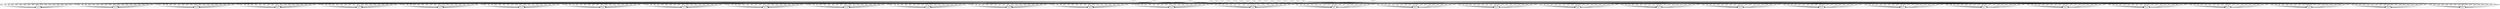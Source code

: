 digraph G {
TC1 -> RL16 [ label="fail" ];
TC1 -> RL18 [ label="fail" ];
TC1 -> RL22 [ label="fail" ];
TC1 -> RL28 [ label="fail" ];
TC1 -> RL29 [ label="fail" ];
TC1 -> RL33 [ label="fail" ];
TC1 -> RL34 [ label="fail" ];
TC1 -> RL36 [ label="fail" ];
TC1 -> RL37 [ label="fail" ];
TC1 -> RL39 [ label="fail" ];
TC1 -> RL46 [ label="fail" ];
TC1 -> RL48 [ label="fail" ];
TC1 -> RL58 [ label="fail" ];
TC1 -> RL59 [ label="fail" ];
TC1 -> RL60 [ label="fail" ];
TC1 -> RL61 [ label="fail" ];
TC1 -> RL62 [ label="fail" ];
TC1 -> RL63 [ label="fail" ];
TC1 -> RL65 [ label="fail" ];
TC1 -> RL72 [ label="fail" ];
TC1 -> RL74 [ label="fail" ];
TC1 -> RL76 [ label="fail" ];
TC1 -> RL78 [ label="fail" ];
TC1 -> RL79 [ label="fail" ];
TC1 -> RL83 [ label="fail" ];
TC1 -> RL84 [ label="fail" ];
TC1 -> RL85 [ label="fail" ];
TC1 -> RL86 [ label="fail" ];
TC1 -> RL88 [ label="fail" ];
TC1 -> RL94 [ label="fail" ];
TC2 -> RL16 [ label="fail" ];
TC2 -> RL18 [ label="fail" ];
TC2 -> RL22 [ label="fail" ];
TC2 -> RL28 [ label="fail" ];
TC2 -> RL29 [ label="fail" ];
TC2 -> RL33 [ label="fail" ];
TC2 -> RL34 [ label="fail" ];
TC2 -> RL36 [ label="fail" ];
TC2 -> RL37 [ label="fail" ];
TC2 -> RL39 [ label="fail" ];
TC2 -> RL46 [ label="fail" ];
TC2 -> RL48 [ label="fail" ];
TC2 -> RL58 [ label="fail" ];
TC2 -> RL59 [ label="fail" ];
TC2 -> RL60 [ label="fail" ];
TC2 -> RL61 [ label="fail" ];
TC2 -> RL62 [ label="fail" ];
TC2 -> RL63 [ label="fail" ];
TC2 -> RL65 [ label="fail" ];
TC2 -> RL72 [ label="fail" ];
TC2 -> RL74 [ label="fail" ];
TC2 -> RL76 [ label="fail" ];
TC2 -> RL78 [ label="fail" ];
TC2 -> RL79 [ label="fail" ];
TC2 -> RL83 [ label="fail" ];
TC2 -> RL84 [ label="fail" ];
TC2 -> RL85 [ label="fail" ];
TC2 -> RL86 [ label="fail" ];
TC2 -> RL88 [ label="fail" ];
TC2 -> RL94 [ label="fail" ];
TC3 -> RL16 [ label="pass" ];
TC3 -> RL18 [ label="pass" ];
TC3 -> RL22 [ label="pass" ];
TC3 -> RL28 [ label="pass" ];
TC3 -> RL29 [ label="pass" ];
TC3 -> RL33 [ label="pass" ];
TC3 -> RL34 [ label="pass" ];
TC3 -> RL36 [ label="pass" ];
TC3 -> RL37 [ label="pass" ];
TC3 -> RL39 [ label="pass" ];
TC3 -> RL46 [ label="pass" ];
TC3 -> RL48 [ label="pass" ];
TC3 -> RL52 [ label="pass" ];
TC3 -> RL58 [ label="pass" ];
TC3 -> RL59 [ label="pass" ];
TC3 -> RL60 [ label="pass" ];
TC3 -> RL61 [ label="pass" ];
TC3 -> RL62 [ label="pass" ];
TC3 -> RL63 [ label="pass" ];
TC3 -> RL65 [ label="pass" ];
TC3 -> RL72 [ label="pass" ];
TC3 -> RL74 [ label="pass" ];
TC3 -> RL76 [ label="pass" ];
TC3 -> RL78 [ label="pass" ];
TC3 -> RL79 [ label="pass" ];
TC3 -> RL83 [ label="pass" ];
TC3 -> RL84 [ label="pass" ];
TC3 -> RL85 [ label="pass" ];
TC3 -> RL86 [ label="pass" ];
TC3 -> RL88 [ label="pass" ];
TC3 -> RL94 [ label="pass" ];
TC4 -> RL16 [ label="pass" ];
TC4 -> RL18 [ label="pass" ];
TC4 -> RL22 [ label="pass" ];
TC4 -> RL28 [ label="pass" ];
TC4 -> RL29 [ label="pass" ];
TC4 -> RL33 [ label="pass" ];
TC4 -> RL34 [ label="pass" ];
TC4 -> RL36 [ label="pass" ];
TC4 -> RL37 [ label="pass" ];
TC4 -> RL39 [ label="pass" ];
TC4 -> RL46 [ label="pass" ];
TC4 -> RL48 [ label="pass" ];
TC4 -> RL52 [ label="pass" ];
TC4 -> RL58 [ label="pass" ];
TC4 -> RL59 [ label="pass" ];
TC4 -> RL60 [ label="pass" ];
TC4 -> RL61 [ label="pass" ];
TC4 -> RL62 [ label="pass" ];
TC4 -> RL63 [ label="pass" ];
TC4 -> RL65 [ label="pass" ];
TC4 -> RL72 [ label="pass" ];
TC4 -> RL74 [ label="pass" ];
TC4 -> RL76 [ label="pass" ];
TC4 -> RL78 [ label="pass" ];
TC4 -> RL79 [ label="pass" ];
TC4 -> RL83 [ label="pass" ];
TC4 -> RL84 [ label="pass" ];
TC4 -> RL85 [ label="pass" ];
TC4 -> RL86 [ label="pass" ];
TC4 -> RL88 [ label="pass" ];
TC4 -> RL94 [ label="pass" ];
TC5 -> RL16 [ label="pass" ];
TC5 -> RL18 [ label="pass" ];
TC5 -> RL22 [ label="pass" ];
TC5 -> RL28 [ label="pass" ];
TC5 -> RL29 [ label="pass" ];
TC5 -> RL33 [ label="pass" ];
TC5 -> RL34 [ label="pass" ];
TC5 -> RL36 [ label="pass" ];
TC5 -> RL37 [ label="pass" ];
TC5 -> RL39 [ label="pass" ];
TC5 -> RL46 [ label="pass" ];
TC5 -> RL48 [ label="pass" ];
TC5 -> RL52 [ label="pass" ];
TC5 -> RL58 [ label="pass" ];
TC5 -> RL59 [ label="pass" ];
TC5 -> RL60 [ label="pass" ];
TC5 -> RL61 [ label="pass" ];
TC5 -> RL62 [ label="pass" ];
TC5 -> RL63 [ label="pass" ];
TC5 -> RL65 [ label="pass" ];
TC5 -> RL72 [ label="pass" ];
TC5 -> RL74 [ label="pass" ];
TC5 -> RL76 [ label="pass" ];
TC5 -> RL78 [ label="pass" ];
TC5 -> RL79 [ label="pass" ];
TC5 -> RL83 [ label="pass" ];
TC5 -> RL84 [ label="pass" ];
TC5 -> RL85 [ label="pass" ];
TC5 -> RL86 [ label="pass" ];
TC5 -> RL88 [ label="pass" ];
TC5 -> RL94 [ label="pass" ];
TC6 -> RL16 [ label="pass" ];
TC6 -> RL18 [ label="pass" ];
TC6 -> RL22 [ label="pass" ];
TC6 -> RL28 [ label="pass" ];
TC6 -> RL29 [ label="pass" ];
TC6 -> RL33 [ label="pass" ];
TC6 -> RL34 [ label="pass" ];
TC6 -> RL36 [ label="pass" ];
TC6 -> RL37 [ label="pass" ];
TC6 -> RL39 [ label="pass" ];
TC6 -> RL46 [ label="pass" ];
TC6 -> RL48 [ label="pass" ];
TC6 -> RL52 [ label="pass" ];
TC6 -> RL58 [ label="pass" ];
TC6 -> RL59 [ label="pass" ];
TC6 -> RL60 [ label="pass" ];
TC6 -> RL61 [ label="pass" ];
TC6 -> RL62 [ label="pass" ];
TC6 -> RL63 [ label="pass" ];
TC6 -> RL65 [ label="pass" ];
TC6 -> RL72 [ label="pass" ];
TC6 -> RL74 [ label="pass" ];
TC6 -> RL76 [ label="pass" ];
TC6 -> RL78 [ label="pass" ];
TC6 -> RL79 [ label="pass" ];
TC6 -> RL83 [ label="pass" ];
TC6 -> RL84 [ label="pass" ];
TC6 -> RL85 [ label="pass" ];
TC6 -> RL86 [ label="pass" ];
TC6 -> RL88 [ label="pass" ];
TC6 -> RL94 [ label="pass" ];
TC7 -> RL16 [ label="pass" ];
TC7 -> RL18 [ label="pass" ];
TC7 -> RL22 [ label="pass" ];
TC7 -> RL28 [ label="pass" ];
TC7 -> RL29 [ label="pass" ];
TC7 -> RL33 [ label="pass" ];
TC7 -> RL34 [ label="pass" ];
TC7 -> RL36 [ label="pass" ];
TC7 -> RL37 [ label="pass" ];
TC7 -> RL39 [ label="pass" ];
TC7 -> RL46 [ label="pass" ];
TC7 -> RL48 [ label="pass" ];
TC7 -> RL52 [ label="pass" ];
TC7 -> RL58 [ label="pass" ];
TC7 -> RL59 [ label="pass" ];
TC7 -> RL60 [ label="pass" ];
TC7 -> RL61 [ label="pass" ];
TC7 -> RL62 [ label="pass" ];
TC7 -> RL63 [ label="pass" ];
TC7 -> RL65 [ label="pass" ];
TC7 -> RL72 [ label="pass" ];
TC7 -> RL74 [ label="pass" ];
TC7 -> RL76 [ label="pass" ];
TC7 -> RL78 [ label="pass" ];
TC7 -> RL79 [ label="pass" ];
TC7 -> RL83 [ label="pass" ];
TC7 -> RL84 [ label="pass" ];
TC7 -> RL85 [ label="pass" ];
TC7 -> RL86 [ label="pass" ];
TC7 -> RL88 [ label="pass" ];
TC7 -> RL94 [ label="pass" ];
TC8 -> RL16 [ label="pass" ];
TC8 -> RL18 [ label="pass" ];
TC8 -> RL22 [ label="pass" ];
TC8 -> RL28 [ label="pass" ];
TC8 -> RL29 [ label="pass" ];
TC8 -> RL33 [ label="pass" ];
TC8 -> RL34 [ label="pass" ];
TC8 -> RL36 [ label="pass" ];
TC8 -> RL37 [ label="pass" ];
TC8 -> RL39 [ label="pass" ];
TC8 -> RL46 [ label="pass" ];
TC8 -> RL48 [ label="pass" ];
TC8 -> RL52 [ label="pass" ];
TC8 -> RL58 [ label="pass" ];
TC8 -> RL59 [ label="pass" ];
TC8 -> RL60 [ label="pass" ];
TC8 -> RL61 [ label="pass" ];
TC8 -> RL62 [ label="pass" ];
TC8 -> RL63 [ label="pass" ];
TC8 -> RL65 [ label="pass" ];
TC8 -> RL72 [ label="pass" ];
TC8 -> RL74 [ label="pass" ];
TC8 -> RL76 [ label="pass" ];
TC8 -> RL78 [ label="pass" ];
TC8 -> RL79 [ label="pass" ];
TC8 -> RL83 [ label="pass" ];
TC8 -> RL84 [ label="pass" ];
TC8 -> RL85 [ label="pass" ];
TC8 -> RL86 [ label="pass" ];
TC8 -> RL88 [ label="pass" ];
TC8 -> RL94 [ label="pass" ];
TC9 -> RL16 [ label="pass" ];
TC9 -> RL18 [ label="pass" ];
TC9 -> RL22 [ label="pass" ];
TC9 -> RL28 [ label="pass" ];
TC9 -> RL29 [ label="pass" ];
TC9 -> RL33 [ label="pass" ];
TC9 -> RL34 [ label="pass" ];
TC9 -> RL36 [ label="pass" ];
TC9 -> RL37 [ label="pass" ];
TC9 -> RL39 [ label="pass" ];
TC9 -> RL46 [ label="pass" ];
TC9 -> RL48 [ label="pass" ];
TC9 -> RL52 [ label="pass" ];
TC9 -> RL58 [ label="pass" ];
TC9 -> RL59 [ label="pass" ];
TC9 -> RL60 [ label="pass" ];
TC9 -> RL61 [ label="pass" ];
TC9 -> RL62 [ label="pass" ];
TC9 -> RL63 [ label="pass" ];
TC9 -> RL65 [ label="pass" ];
TC9 -> RL72 [ label="pass" ];
TC9 -> RL74 [ label="pass" ];
TC9 -> RL76 [ label="pass" ];
TC9 -> RL78 [ label="pass" ];
TC9 -> RL79 [ label="pass" ];
TC9 -> RL83 [ label="pass" ];
TC9 -> RL84 [ label="pass" ];
TC9 -> RL85 [ label="pass" ];
TC9 -> RL86 [ label="pass" ];
TC9 -> RL88 [ label="pass" ];
TC9 -> RL94 [ label="pass" ];
TC10 -> RL16 [ label="pass" ];
TC10 -> RL18 [ label="pass" ];
TC10 -> RL22 [ label="pass" ];
TC10 -> RL28 [ label="pass" ];
TC10 -> RL29 [ label="pass" ];
TC10 -> RL33 [ label="pass" ];
TC10 -> RL34 [ label="pass" ];
TC10 -> RL36 [ label="pass" ];
TC10 -> RL37 [ label="pass" ];
TC10 -> RL39 [ label="pass" ];
TC10 -> RL46 [ label="pass" ];
TC10 -> RL48 [ label="pass" ];
TC10 -> RL52 [ label="pass" ];
TC10 -> RL58 [ label="pass" ];
TC10 -> RL59 [ label="pass" ];
TC10 -> RL60 [ label="pass" ];
TC10 -> RL61 [ label="pass" ];
TC10 -> RL62 [ label="pass" ];
TC10 -> RL63 [ label="pass" ];
TC10 -> RL65 [ label="pass" ];
TC10 -> RL72 [ label="pass" ];
TC10 -> RL74 [ label="pass" ];
TC10 -> RL76 [ label="pass" ];
TC10 -> RL78 [ label="pass" ];
TC10 -> RL79 [ label="pass" ];
TC10 -> RL83 [ label="pass" ];
TC10 -> RL84 [ label="pass" ];
TC10 -> RL85 [ label="pass" ];
TC10 -> RL86 [ label="pass" ];
TC10 -> RL88 [ label="pass" ];
TC10 -> RL94 [ label="pass" ];
TC11 -> RL16 [ label="pass" ];
TC11 -> RL18 [ label="pass" ];
TC11 -> RL22 [ label="pass" ];
TC11 -> RL28 [ label="pass" ];
TC11 -> RL29 [ label="pass" ];
TC11 -> RL33 [ label="pass" ];
TC11 -> RL34 [ label="pass" ];
TC11 -> RL36 [ label="pass" ];
TC11 -> RL37 [ label="pass" ];
TC11 -> RL39 [ label="pass" ];
TC11 -> RL46 [ label="pass" ];
TC11 -> RL48 [ label="pass" ];
TC11 -> RL52 [ label="pass" ];
TC11 -> RL58 [ label="pass" ];
TC11 -> RL59 [ label="pass" ];
TC11 -> RL60 [ label="pass" ];
TC11 -> RL61 [ label="pass" ];
TC11 -> RL62 [ label="pass" ];
TC11 -> RL63 [ label="pass" ];
TC11 -> RL65 [ label="pass" ];
TC11 -> RL72 [ label="pass" ];
TC11 -> RL74 [ label="pass" ];
TC11 -> RL76 [ label="pass" ];
TC11 -> RL78 [ label="pass" ];
TC11 -> RL79 [ label="pass" ];
TC11 -> RL83 [ label="pass" ];
TC11 -> RL84 [ label="pass" ];
TC11 -> RL85 [ label="pass" ];
TC11 -> RL86 [ label="pass" ];
TC11 -> RL88 [ label="pass" ];
TC11 -> RL94 [ label="pass" ];
TC12 -> RL16 [ label="pass" ];
TC12 -> RL18 [ label="pass" ];
TC12 -> RL22 [ label="pass" ];
TC12 -> RL28 [ label="pass" ];
TC12 -> RL29 [ label="pass" ];
TC12 -> RL33 [ label="pass" ];
TC12 -> RL34 [ label="pass" ];
TC12 -> RL36 [ label="pass" ];
TC12 -> RL37 [ label="pass" ];
TC12 -> RL39 [ label="pass" ];
TC12 -> RL46 [ label="pass" ];
TC12 -> RL48 [ label="pass" ];
TC12 -> RL52 [ label="pass" ];
TC12 -> RL58 [ label="pass" ];
TC12 -> RL59 [ label="pass" ];
TC12 -> RL60 [ label="pass" ];
TC12 -> RL61 [ label="pass" ];
TC12 -> RL62 [ label="pass" ];
TC12 -> RL63 [ label="pass" ];
TC12 -> RL65 [ label="pass" ];
TC12 -> RL72 [ label="pass" ];
TC12 -> RL74 [ label="pass" ];
TC12 -> RL76 [ label="pass" ];
TC12 -> RL78 [ label="pass" ];
TC12 -> RL79 [ label="pass" ];
TC12 -> RL83 [ label="pass" ];
TC12 -> RL84 [ label="pass" ];
TC12 -> RL85 [ label="pass" ];
TC12 -> RL86 [ label="pass" ];
TC12 -> RL88 [ label="pass" ];
TC12 -> RL94 [ label="pass" ];
TC13 -> RL16 [ label="pass" ];
TC13 -> RL18 [ label="pass" ];
TC13 -> RL22 [ label="pass" ];
TC13 -> RL28 [ label="pass" ];
TC13 -> RL29 [ label="pass" ];
TC13 -> RL33 [ label="pass" ];
TC13 -> RL34 [ label="pass" ];
TC13 -> RL36 [ label="pass" ];
TC13 -> RL37 [ label="pass" ];
TC13 -> RL39 [ label="pass" ];
TC13 -> RL46 [ label="pass" ];
TC13 -> RL48 [ label="pass" ];
TC13 -> RL52 [ label="pass" ];
TC13 -> RL58 [ label="pass" ];
TC13 -> RL59 [ label="pass" ];
TC13 -> RL60 [ label="pass" ];
TC13 -> RL61 [ label="pass" ];
TC13 -> RL62 [ label="pass" ];
TC13 -> RL63 [ label="pass" ];
TC13 -> RL65 [ label="pass" ];
TC13 -> RL72 [ label="pass" ];
TC13 -> RL74 [ label="pass" ];
TC13 -> RL76 [ label="pass" ];
TC13 -> RL78 [ label="pass" ];
TC13 -> RL79 [ label="pass" ];
TC13 -> RL83 [ label="pass" ];
TC13 -> RL84 [ label="pass" ];
TC13 -> RL85 [ label="pass" ];
TC13 -> RL86 [ label="pass" ];
TC13 -> RL88 [ label="pass" ];
TC13 -> RL94 [ label="pass" ];
TC14 -> RL16 [ label="pass" ];
TC14 -> RL18 [ label="pass" ];
TC14 -> RL22 [ label="pass" ];
TC14 -> RL28 [ label="pass" ];
TC14 -> RL29 [ label="pass" ];
TC14 -> RL33 [ label="pass" ];
TC14 -> RL34 [ label="pass" ];
TC14 -> RL36 [ label="pass" ];
TC14 -> RL37 [ label="pass" ];
TC14 -> RL39 [ label="pass" ];
TC14 -> RL46 [ label="pass" ];
TC14 -> RL48 [ label="pass" ];
TC14 -> RL52 [ label="pass" ];
TC14 -> RL58 [ label="pass" ];
TC14 -> RL59 [ label="pass" ];
TC14 -> RL60 [ label="pass" ];
TC14 -> RL61 [ label="pass" ];
TC14 -> RL62 [ label="pass" ];
TC14 -> RL63 [ label="pass" ];
TC14 -> RL65 [ label="pass" ];
TC14 -> RL72 [ label="pass" ];
TC14 -> RL74 [ label="pass" ];
TC14 -> RL76 [ label="pass" ];
TC14 -> RL78 [ label="pass" ];
TC14 -> RL79 [ label="pass" ];
TC14 -> RL83 [ label="pass" ];
TC14 -> RL84 [ label="pass" ];
TC14 -> RL85 [ label="pass" ];
TC14 -> RL86 [ label="pass" ];
TC14 -> RL88 [ label="pass" ];
TC14 -> RL94 [ label="pass" ];
TC15 -> RL16 [ label="pass" ];
TC15 -> RL18 [ label="pass" ];
TC15 -> RL22 [ label="pass" ];
TC15 -> RL28 [ label="pass" ];
TC15 -> RL29 [ label="pass" ];
TC15 -> RL33 [ label="pass" ];
TC15 -> RL34 [ label="pass" ];
TC15 -> RL36 [ label="pass" ];
TC15 -> RL37 [ label="pass" ];
TC15 -> RL39 [ label="pass" ];
TC15 -> RL46 [ label="pass" ];
TC15 -> RL48 [ label="pass" ];
TC15 -> RL52 [ label="pass" ];
TC15 -> RL58 [ label="pass" ];
TC15 -> RL59 [ label="pass" ];
TC15 -> RL60 [ label="pass" ];
TC15 -> RL61 [ label="pass" ];
TC15 -> RL62 [ label="pass" ];
TC15 -> RL63 [ label="pass" ];
TC15 -> RL65 [ label="pass" ];
TC15 -> RL72 [ label="pass" ];
TC15 -> RL74 [ label="pass" ];
TC15 -> RL76 [ label="pass" ];
TC15 -> RL78 [ label="pass" ];
TC15 -> RL79 [ label="pass" ];
TC15 -> RL83 [ label="pass" ];
TC15 -> RL84 [ label="pass" ];
TC15 -> RL85 [ label="pass" ];
TC15 -> RL86 [ label="pass" ];
TC15 -> RL88 [ label="pass" ];
TC15 -> RL94 [ label="pass" ];
TC16 -> RL16 [ label="pass" ];
TC16 -> RL18 [ label="pass" ];
TC16 -> RL22 [ label="pass" ];
TC16 -> RL28 [ label="pass" ];
TC16 -> RL29 [ label="pass" ];
TC16 -> RL33 [ label="pass" ];
TC16 -> RL34 [ label="pass" ];
TC16 -> RL36 [ label="pass" ];
TC16 -> RL37 [ label="pass" ];
TC16 -> RL39 [ label="pass" ];
TC16 -> RL46 [ label="pass" ];
TC16 -> RL48 [ label="pass" ];
TC16 -> RL52 [ label="pass" ];
TC16 -> RL58 [ label="pass" ];
TC16 -> RL59 [ label="pass" ];
TC16 -> RL60 [ label="pass" ];
TC16 -> RL61 [ label="pass" ];
TC16 -> RL62 [ label="pass" ];
TC16 -> RL63 [ label="pass" ];
TC16 -> RL65 [ label="pass" ];
TC16 -> RL72 [ label="pass" ];
TC16 -> RL74 [ label="pass" ];
TC16 -> RL76 [ label="pass" ];
TC16 -> RL78 [ label="pass" ];
TC16 -> RL79 [ label="pass" ];
TC16 -> RL83 [ label="pass" ];
TC16 -> RL84 [ label="pass" ];
TC16 -> RL85 [ label="pass" ];
TC16 -> RL86 [ label="pass" ];
TC16 -> RL88 [ label="pass" ];
TC16 -> RL94 [ label="pass" ];
TC17 -> RL16 [ label="pass" ];
TC17 -> RL18 [ label="pass" ];
TC17 -> RL22 [ label="pass" ];
TC17 -> RL28 [ label="pass" ];
TC17 -> RL29 [ label="pass" ];
TC17 -> RL33 [ label="pass" ];
TC17 -> RL34 [ label="pass" ];
TC17 -> RL36 [ label="pass" ];
TC17 -> RL37 [ label="pass" ];
TC17 -> RL39 [ label="pass" ];
TC17 -> RL46 [ label="pass" ];
TC17 -> RL48 [ label="pass" ];
TC17 -> RL58 [ label="pass" ];
TC17 -> RL59 [ label="pass" ];
TC17 -> RL60 [ label="pass" ];
TC17 -> RL61 [ label="pass" ];
TC17 -> RL62 [ label="pass" ];
TC17 -> RL63 [ label="pass" ];
TC17 -> RL65 [ label="pass" ];
TC17 -> RL72 [ label="pass" ];
TC17 -> RL74 [ label="pass" ];
TC17 -> RL76 [ label="pass" ];
TC17 -> RL78 [ label="pass" ];
TC17 -> RL79 [ label="pass" ];
TC17 -> RL83 [ label="pass" ];
TC17 -> RL84 [ label="pass" ];
TC17 -> RL85 [ label="pass" ];
TC17 -> RL86 [ label="pass" ];
TC17 -> RL88 [ label="pass" ];
TC18 -> RL16 [ label="pass" ];
TC18 -> RL18 [ label="pass" ];
TC18 -> RL22 [ label="pass" ];
TC18 -> RL28 [ label="pass" ];
TC18 -> RL29 [ label="pass" ];
TC18 -> RL33 [ label="pass" ];
TC18 -> RL34 [ label="pass" ];
TC18 -> RL36 [ label="pass" ];
TC18 -> RL37 [ label="pass" ];
TC18 -> RL39 [ label="pass" ];
TC18 -> RL46 [ label="pass" ];
TC18 -> RL48 [ label="pass" ];
TC18 -> RL52 [ label="pass" ];
TC18 -> RL58 [ label="pass" ];
TC18 -> RL59 [ label="pass" ];
TC18 -> RL60 [ label="pass" ];
TC18 -> RL61 [ label="pass" ];
TC18 -> RL62 [ label="pass" ];
TC18 -> RL63 [ label="pass" ];
TC18 -> RL65 [ label="pass" ];
TC18 -> RL72 [ label="pass" ];
TC18 -> RL74 [ label="pass" ];
TC18 -> RL76 [ label="pass" ];
TC18 -> RL78 [ label="pass" ];
TC18 -> RL79 [ label="pass" ];
TC18 -> RL83 [ label="pass" ];
TC18 -> RL84 [ label="pass" ];
TC18 -> RL85 [ label="pass" ];
TC18 -> RL86 [ label="pass" ];
TC18 -> RL88 [ label="pass" ];
TC18 -> RL94 [ label="pass" ];
TC19 -> RL16 [ label="pass" ];
TC19 -> RL18 [ label="pass" ];
TC19 -> RL22 [ label="pass" ];
TC19 -> RL28 [ label="pass" ];
TC19 -> RL29 [ label="pass" ];
TC19 -> RL33 [ label="pass" ];
TC19 -> RL34 [ label="pass" ];
TC19 -> RL36 [ label="pass" ];
TC19 -> RL37 [ label="pass" ];
TC19 -> RL39 [ label="pass" ];
TC19 -> RL46 [ label="pass" ];
TC19 -> RL48 [ label="pass" ];
TC19 -> RL52 [ label="pass" ];
TC19 -> RL58 [ label="pass" ];
TC19 -> RL59 [ label="pass" ];
TC19 -> RL60 [ label="pass" ];
TC19 -> RL61 [ label="pass" ];
TC19 -> RL62 [ label="pass" ];
TC19 -> RL63 [ label="pass" ];
TC19 -> RL65 [ label="pass" ];
TC19 -> RL72 [ label="pass" ];
TC19 -> RL74 [ label="pass" ];
TC19 -> RL76 [ label="pass" ];
TC19 -> RL78 [ label="pass" ];
TC19 -> RL79 [ label="pass" ];
TC19 -> RL83 [ label="pass" ];
TC19 -> RL84 [ label="pass" ];
TC19 -> RL85 [ label="pass" ];
TC19 -> RL86 [ label="pass" ];
TC19 -> RL88 [ label="pass" ];
TC19 -> RL94 [ label="pass" ];
TC20 -> RL16 [ label="pass" ];
TC20 -> RL18 [ label="pass" ];
TC20 -> RL22 [ label="pass" ];
TC20 -> RL28 [ label="pass" ];
TC20 -> RL29 [ label="pass" ];
TC20 -> RL33 [ label="pass" ];
TC20 -> RL34 [ label="pass" ];
TC20 -> RL36 [ label="pass" ];
TC20 -> RL37 [ label="pass" ];
TC20 -> RL39 [ label="pass" ];
TC20 -> RL46 [ label="pass" ];
TC20 -> RL48 [ label="pass" ];
TC20 -> RL52 [ label="pass" ];
TC20 -> RL58 [ label="pass" ];
TC20 -> RL59 [ label="pass" ];
TC20 -> RL60 [ label="pass" ];
TC20 -> RL61 [ label="pass" ];
TC20 -> RL62 [ label="pass" ];
TC20 -> RL63 [ label="pass" ];
TC20 -> RL65 [ label="pass" ];
TC20 -> RL72 [ label="pass" ];
TC20 -> RL74 [ label="pass" ];
TC20 -> RL76 [ label="pass" ];
TC20 -> RL78 [ label="pass" ];
TC20 -> RL79 [ label="pass" ];
TC20 -> RL83 [ label="pass" ];
TC20 -> RL84 [ label="pass" ];
TC20 -> RL85 [ label="pass" ];
TC20 -> RL86 [ label="pass" ];
TC20 -> RL88 [ label="pass" ];
TC20 -> RL94 [ label="pass" ];
}